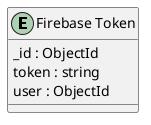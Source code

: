 @startuml Firebase_Token_Diagram

entity "Firebase Token" as Firebase_Token {
  _id : ObjectId
  token : string
  user : ObjectId
}

@enduml